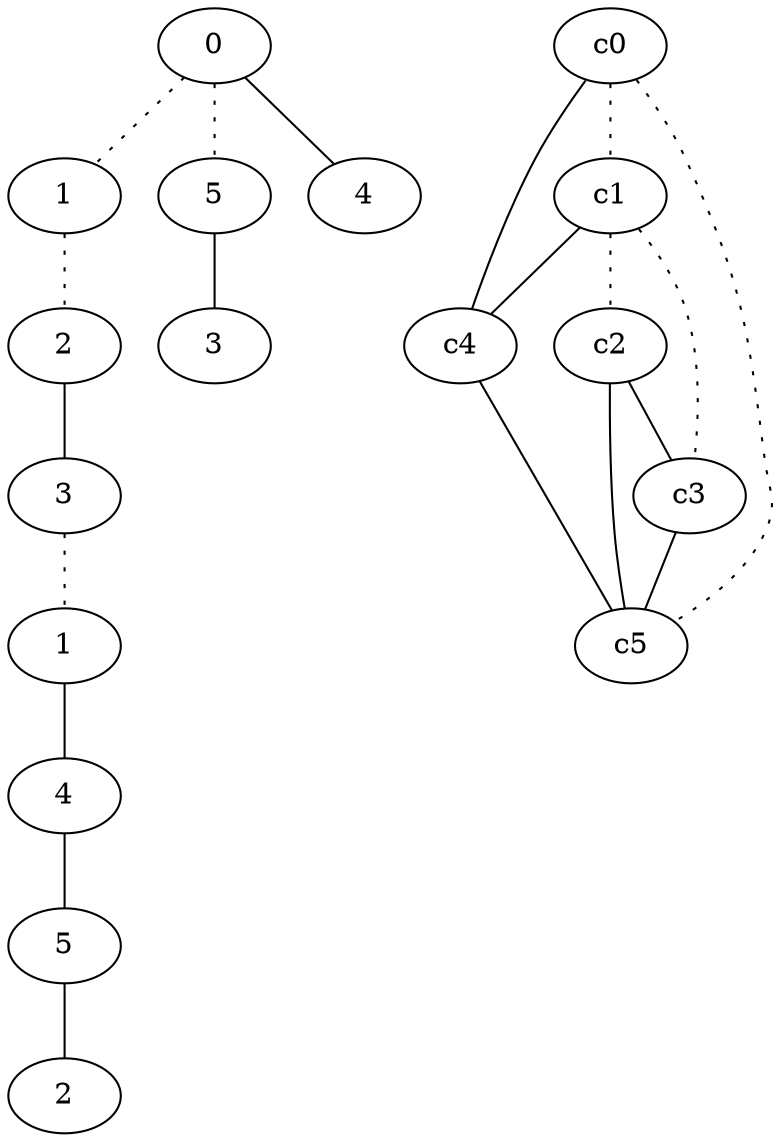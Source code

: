 graph {
a0[label=0];
a1[label=1];
a2[label=2];
a3[label=3];
a4[label=1];
a5[label=4];
a6[label=5];
a7[label=2];
a8[label=5];
a9[label=3];
a10[label=4];
a0 -- a1 [style=dotted];
a0 -- a8 [style=dotted];
a0 -- a10;
a1 -- a2 [style=dotted];
a2 -- a3;
a3 -- a4 [style=dotted];
a4 -- a5;
a5 -- a6;
a6 -- a7;
a8 -- a9;
c0 -- c1 [style=dotted];
c0 -- c4;
c0 -- c5 [style=dotted];
c1 -- c2 [style=dotted];
c1 -- c3 [style=dotted];
c1 -- c4;
c2 -- c3;
c2 -- c5;
c3 -- c5;
c4 -- c5;
}
